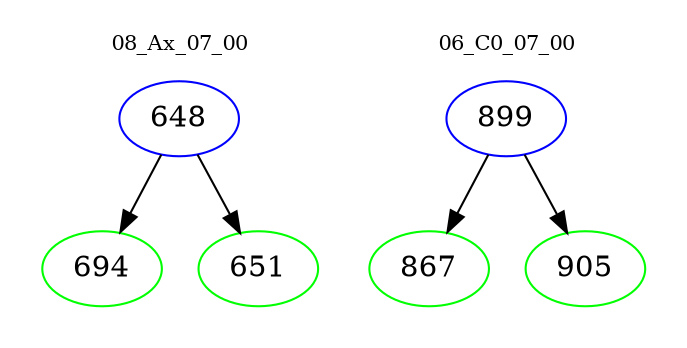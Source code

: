 digraph{
subgraph cluster_0 {
color = white
label = "08_Ax_07_00";
fontsize=10;
T0_648 [label="648", color="blue"]
T0_648 -> T0_694 [color="black"]
T0_694 [label="694", color="green"]
T0_648 -> T0_651 [color="black"]
T0_651 [label="651", color="green"]
}
subgraph cluster_1 {
color = white
label = "06_C0_07_00";
fontsize=10;
T1_899 [label="899", color="blue"]
T1_899 -> T1_867 [color="black"]
T1_867 [label="867", color="green"]
T1_899 -> T1_905 [color="black"]
T1_905 [label="905", color="green"]
}
}
